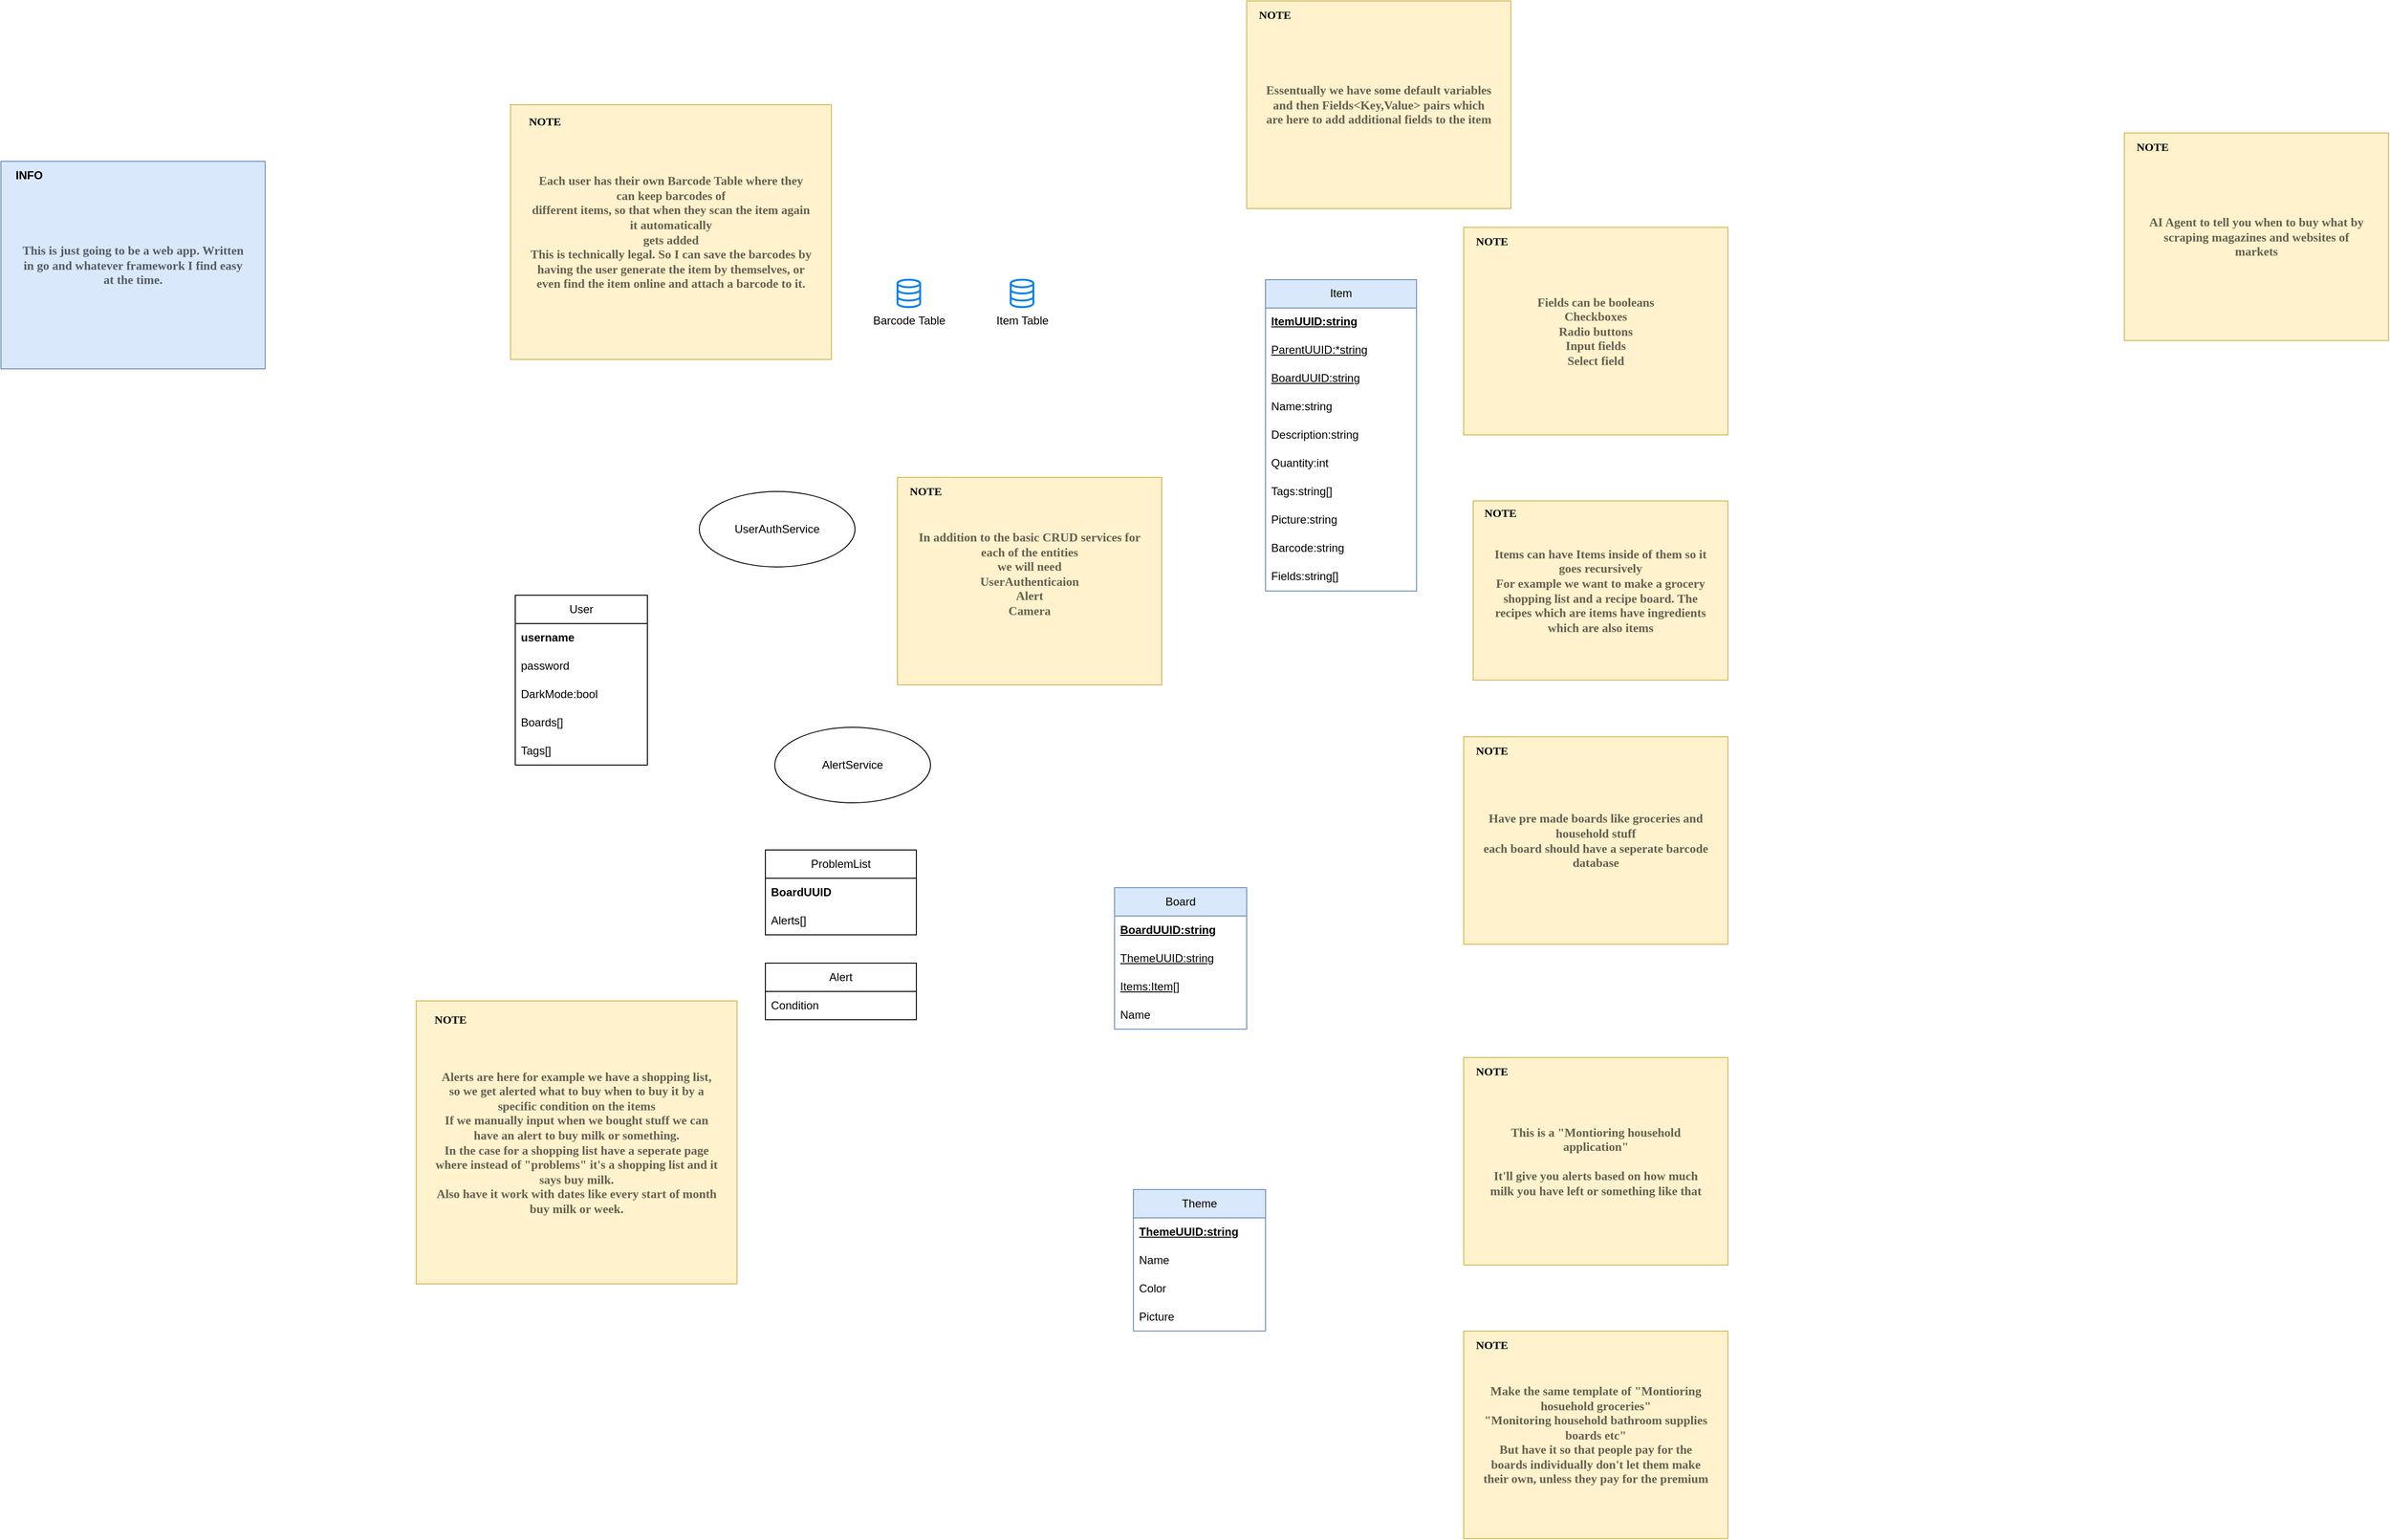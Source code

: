 <mxfile version="22.1.22" type="embed">
  <diagram name="Page-1" id="vnmwI-xQ0mRfC60lx_vi">
    <mxGraphModel dx="2744" dy="1829" grid="1" gridSize="10" guides="1" tooltips="1" connect="1" arrows="1" fold="1" page="1" pageScale="1" pageWidth="850" pageHeight="1100" math="0" shadow="0">
      <root>
        <mxCell id="0" />
        <mxCell id="1" parent="0" />
        <mxCell id="s_LSaBDmb_ivbx3u3UzG-1" value="User" style="swimlane;fontStyle=0;childLayout=stackLayout;horizontal=1;startSize=30;horizontalStack=0;resizeParent=1;resizeParentMax=0;resizeLast=0;collapsible=1;marginBottom=0;whiteSpace=wrap;html=1;" parent="1" vertex="1">
          <mxGeometry x="-495" y="310" width="140" height="180" as="geometry" />
        </mxCell>
        <mxCell id="s_LSaBDmb_ivbx3u3UzG-2" value="&lt;div&gt;username&lt;/div&gt;" style="text;strokeColor=none;fillColor=none;align=left;verticalAlign=middle;spacingLeft=4;spacingRight=4;overflow=hidden;points=[[0,0.5],[1,0.5]];portConstraint=eastwest;rotatable=0;whiteSpace=wrap;html=1;fontStyle=1" parent="s_LSaBDmb_ivbx3u3UzG-1" vertex="1">
          <mxGeometry y="30" width="140" height="30" as="geometry" />
        </mxCell>
        <mxCell id="s_LSaBDmb_ivbx3u3UzG-3" value="password" style="text;strokeColor=none;fillColor=none;align=left;verticalAlign=middle;spacingLeft=4;spacingRight=4;overflow=hidden;points=[[0,0.5],[1,0.5]];portConstraint=eastwest;rotatable=0;whiteSpace=wrap;html=1;" parent="s_LSaBDmb_ivbx3u3UzG-1" vertex="1">
          <mxGeometry y="60" width="140" height="30" as="geometry" />
        </mxCell>
        <mxCell id="a4jcbPwt1ojCjgaN_IQJ-112" value="DarkMode:bool" style="text;strokeColor=none;fillColor=none;align=left;verticalAlign=middle;spacingLeft=4;spacingRight=4;overflow=hidden;points=[[0,0.5],[1,0.5]];portConstraint=eastwest;rotatable=0;whiteSpace=wrap;html=1;" parent="s_LSaBDmb_ivbx3u3UzG-1" vertex="1">
          <mxGeometry y="90" width="140" height="30" as="geometry" />
        </mxCell>
        <mxCell id="a4jcbPwt1ojCjgaN_IQJ-107" value="Boards[]" style="text;strokeColor=none;fillColor=none;align=left;verticalAlign=middle;spacingLeft=4;spacingRight=4;overflow=hidden;points=[[0,0.5],[1,0.5]];portConstraint=eastwest;rotatable=0;whiteSpace=wrap;html=1;" parent="s_LSaBDmb_ivbx3u3UzG-1" vertex="1">
          <mxGeometry y="120" width="140" height="30" as="geometry" />
        </mxCell>
        <mxCell id="a4jcbPwt1ojCjgaN_IQJ-106" value="Tags[]" style="text;strokeColor=none;fillColor=none;align=left;verticalAlign=middle;spacingLeft=4;spacingRight=4;overflow=hidden;points=[[0,0.5],[1,0.5]];portConstraint=eastwest;rotatable=0;whiteSpace=wrap;html=1;" parent="s_LSaBDmb_ivbx3u3UzG-1" vertex="1">
          <mxGeometry y="150" width="140" height="30" as="geometry" />
        </mxCell>
        <mxCell id="s_LSaBDmb_ivbx3u3UzG-9" value="Item" style="swimlane;fontStyle=0;childLayout=stackLayout;horizontal=1;startSize=30;horizontalStack=0;resizeParent=1;resizeParentMax=0;resizeLast=0;collapsible=1;marginBottom=0;whiteSpace=wrap;html=1;fillColor=#dae8fc;strokeColor=#6c8ebf;" parent="1" vertex="1">
          <mxGeometry x="300" y="-24.55" width="160" height="330" as="geometry" />
        </mxCell>
        <mxCell id="a4jcbPwt1ojCjgaN_IQJ-91" value="&lt;b&gt;ItemUUID:string&lt;/b&gt;" style="text;strokeColor=none;fillColor=none;align=left;verticalAlign=middle;spacingLeft=4;spacingRight=4;overflow=hidden;points=[[0,0.5],[1,0.5]];portConstraint=eastwest;rotatable=0;whiteSpace=wrap;html=1;fontStyle=4" parent="s_LSaBDmb_ivbx3u3UzG-9" vertex="1">
          <mxGeometry y="30" width="160" height="30" as="geometry" />
        </mxCell>
        <mxCell id="14" value="&lt;span&gt;ParentUUID:*string&lt;/span&gt;" style="text;strokeColor=none;fillColor=none;align=left;verticalAlign=middle;spacingLeft=4;spacingRight=4;overflow=hidden;points=[[0,0.5],[1,0.5]];portConstraint=eastwest;rotatable=0;whiteSpace=wrap;html=1;fontStyle=4" parent="s_LSaBDmb_ivbx3u3UzG-9" vertex="1">
          <mxGeometry y="60" width="160" height="30" as="geometry" />
        </mxCell>
        <mxCell id="15" value="&lt;span&gt;BoardUUID:string&lt;/span&gt;" style="text;strokeColor=none;fillColor=none;align=left;verticalAlign=middle;spacingLeft=4;spacingRight=4;overflow=hidden;points=[[0,0.5],[1,0.5]];portConstraint=eastwest;rotatable=0;whiteSpace=wrap;html=1;fontStyle=4" parent="s_LSaBDmb_ivbx3u3UzG-9" vertex="1">
          <mxGeometry y="90" width="160" height="30" as="geometry" />
        </mxCell>
        <mxCell id="16" value="&lt;span&gt;Name:string&lt;/span&gt;" style="text;strokeColor=none;fillColor=none;align=left;verticalAlign=middle;spacingLeft=4;spacingRight=4;overflow=hidden;points=[[0,0.5],[1,0.5]];portConstraint=eastwest;rotatable=0;whiteSpace=wrap;html=1;fontStyle=0" parent="s_LSaBDmb_ivbx3u3UzG-9" vertex="1">
          <mxGeometry y="120" width="160" height="30" as="geometry" />
        </mxCell>
        <mxCell id="17" value="&lt;span&gt;Description:string&lt;/span&gt;" style="text;strokeColor=none;fillColor=none;align=left;verticalAlign=middle;spacingLeft=4;spacingRight=4;overflow=hidden;points=[[0,0.5],[1,0.5]];portConstraint=eastwest;rotatable=0;whiteSpace=wrap;html=1;fontStyle=0" parent="s_LSaBDmb_ivbx3u3UzG-9" vertex="1">
          <mxGeometry y="150" width="160" height="30" as="geometry" />
        </mxCell>
        <mxCell id="18" value="&lt;span&gt;Quantity:int&lt;/span&gt;" style="text;strokeColor=none;fillColor=none;align=left;verticalAlign=middle;spacingLeft=4;spacingRight=4;overflow=hidden;points=[[0,0.5],[1,0.5]];portConstraint=eastwest;rotatable=0;whiteSpace=wrap;html=1;fontStyle=0" parent="s_LSaBDmb_ivbx3u3UzG-9" vertex="1">
          <mxGeometry y="180" width="160" height="30" as="geometry" />
        </mxCell>
        <mxCell id="19" value="&lt;span&gt;Tags:string[]&lt;/span&gt;" style="text;strokeColor=none;fillColor=none;align=left;verticalAlign=middle;spacingLeft=4;spacingRight=4;overflow=hidden;points=[[0,0.5],[1,0.5]];portConstraint=eastwest;rotatable=0;whiteSpace=wrap;html=1;fontStyle=0" parent="s_LSaBDmb_ivbx3u3UzG-9" vertex="1">
          <mxGeometry y="210" width="160" height="30" as="geometry" />
        </mxCell>
        <mxCell id="20" value="&lt;span&gt;Picture:string&lt;/span&gt;" style="text;strokeColor=none;fillColor=none;align=left;verticalAlign=middle;spacingLeft=4;spacingRight=4;overflow=hidden;points=[[0,0.5],[1,0.5]];portConstraint=eastwest;rotatable=0;whiteSpace=wrap;html=1;fontStyle=0" parent="s_LSaBDmb_ivbx3u3UzG-9" vertex="1">
          <mxGeometry y="240" width="160" height="30" as="geometry" />
        </mxCell>
        <mxCell id="21" value="&lt;span&gt;Barcode:string&lt;/span&gt;" style="text;strokeColor=none;fillColor=none;align=left;verticalAlign=middle;spacingLeft=4;spacingRight=4;overflow=hidden;points=[[0,0.5],[1,0.5]];portConstraint=eastwest;rotatable=0;whiteSpace=wrap;html=1;fontStyle=0" parent="s_LSaBDmb_ivbx3u3UzG-9" vertex="1">
          <mxGeometry y="270" width="160" height="30" as="geometry" />
        </mxCell>
        <mxCell id="22" value="&lt;span&gt;Fields:string[]&lt;/span&gt;" style="text;strokeColor=none;fillColor=none;align=left;verticalAlign=middle;spacingLeft=4;spacingRight=4;overflow=hidden;points=[[0,0.5],[1,0.5]];portConstraint=eastwest;rotatable=0;whiteSpace=wrap;html=1;fontStyle=0" parent="s_LSaBDmb_ivbx3u3UzG-9" vertex="1">
          <mxGeometry y="300" width="160" height="30" as="geometry" />
        </mxCell>
        <mxCell id="a4jcbPwt1ojCjgaN_IQJ-14" value="Each user has their own Barcode Table where they can keep barcodes of &lt;br&gt;different items, so that when they scan the item again it automatically &lt;br&gt;&lt;div&gt;gets added&lt;/div&gt;&lt;div&gt;This is technically legal. So I can save the barcodes by having the user generate the item by themselves, or even find the item online and attach a barcode to it.&lt;/div&gt;" style="rounded=0;whiteSpace=wrap;html=1;fillColor=#fff2cc;strokeColor=#d6b656;align=center;fillStyle=auto;shadow=0;glass=0;fontSize=13;fontStyle=1;labelPosition=center;verticalLabelPosition=middle;verticalAlign=middle;fontColor=default;textOpacity=60;spacing=20;spacingTop=0;spacingBottom=0;spacingLeft=0;fontFamily=Monaspace Argon;fontSource=https%3A%2F%2Fonline-fonts.com%2Ffonts%2Fmonaspace-argon;collapsible=0;container=1;portConstraint=none;autosize=0;fixedWidth=0;resizable=1;" parent="1" vertex="1">
          <mxGeometry x="-500" y="-210" width="340" height="270" as="geometry" />
        </mxCell>
        <mxCell id="a4jcbPwt1ojCjgaN_IQJ-15" value="&lt;div align=&quot;center&quot;&gt;&lt;b&gt;&lt;font data-font-src=&quot;https://online-fonts.com/fonts/monaspace-argon&quot; face=&quot;Monaspace Argon&quot;&gt;&lt;span&gt;NOTE&lt;/span&gt;&lt;/font&gt;&lt;/b&gt;&lt;/div&gt;" style="text;html=1;align=center;verticalAlign=middle;whiteSpace=wrap;rounded=0;fontStyle=0" parent="a4jcbPwt1ojCjgaN_IQJ-14" vertex="1">
          <mxGeometry width="72.857" height="36.818" as="geometry" />
        </mxCell>
        <mxCell id="a4jcbPwt1ojCjgaN_IQJ-16" value="&lt;div&gt;Fields can be booleans&lt;/div&gt;&lt;div&gt;Checkboxes&lt;/div&gt;&lt;div&gt;Radio buttons&lt;/div&gt;&lt;div&gt;Input fields&lt;/div&gt;&lt;div&gt;Select field&lt;/div&gt;" style="rounded=0;whiteSpace=wrap;html=1;fillColor=#fff2cc;strokeColor=#d6b656;align=center;fillStyle=auto;shadow=0;glass=0;fontSize=13;fontStyle=1;labelPosition=center;verticalLabelPosition=middle;verticalAlign=middle;fontColor=default;textOpacity=60;spacing=20;spacingTop=0;spacingBottom=0;spacingLeft=0;fontFamily=Monaspace Argon;fontSource=https%3A%2F%2Fonline-fonts.com%2Ffonts%2Fmonaspace-argon;collapsible=0;container=1;portConstraint=none;autosize=0;fixedWidth=0;resizable=1;" parent="1" vertex="1">
          <mxGeometry x="510" y="-80" width="280" height="220" as="geometry" />
        </mxCell>
        <mxCell id="a4jcbPwt1ojCjgaN_IQJ-17" value="&lt;div align=&quot;center&quot;&gt;&lt;b&gt;&lt;font data-font-src=&quot;https://online-fonts.com/fonts/monaspace-argon&quot; face=&quot;Monaspace Argon&quot;&gt;&lt;span&gt;NOTE&lt;/span&gt;&lt;/font&gt;&lt;/b&gt;&lt;/div&gt;" style="text;html=1;align=center;verticalAlign=middle;whiteSpace=wrap;rounded=0;fontStyle=0" parent="a4jcbPwt1ojCjgaN_IQJ-16" vertex="1">
          <mxGeometry width="60" height="30" as="geometry" />
        </mxCell>
        <mxCell id="s_LSaBDmb_ivbx3u3UzG-32" value="Barcode Table" style="html=1;verticalLabelPosition=bottom;align=center;labelBackgroundColor=#ffffff;verticalAlign=top;strokeWidth=2;strokeColor=#0080F0;shadow=0;dashed=0;shape=mxgraph.ios7.icons.data;" parent="1" vertex="1">
          <mxGeometry x="-90" y="-24.55" width="24" height="29.1" as="geometry" />
        </mxCell>
        <mxCell id="a4jcbPwt1ojCjgaN_IQJ-20" value="&lt;div&gt;Items can have Items inside of them so it goes recursively&lt;/div&gt;&lt;div&gt;For example we want to make a grocery shopping list and a recipe board. The recipes which are items have ingredients which are also items&lt;/div&gt;" style="rounded=0;whiteSpace=wrap;html=1;fillColor=#fff2cc;strokeColor=#d6b656;align=center;fillStyle=auto;shadow=0;glass=0;fontSize=13;fontStyle=1;labelPosition=center;verticalLabelPosition=middle;verticalAlign=middle;fontColor=default;textOpacity=60;spacing=20;spacingTop=0;spacingBottom=0;spacingLeft=0;fontFamily=Monaspace Argon;fontSource=https%3A%2F%2Fonline-fonts.com%2Ffonts%2Fmonaspace-argon;collapsible=0;container=1;portConstraint=none;autosize=0;fixedWidth=0;resizable=1;" parent="1" vertex="1">
          <mxGeometry x="520" y="210" width="270" height="190" as="geometry" />
        </mxCell>
        <mxCell id="a4jcbPwt1ojCjgaN_IQJ-21" value="&lt;div align=&quot;center&quot;&gt;&lt;b&gt;&lt;font data-font-src=&quot;https://online-fonts.com/fonts/monaspace-argon&quot; face=&quot;Monaspace Argon&quot;&gt;&lt;span&gt;NOTE&lt;/span&gt;&lt;/font&gt;&lt;/b&gt;&lt;/div&gt;" style="text;html=1;align=center;verticalAlign=middle;whiteSpace=wrap;rounded=0;fontStyle=0" parent="a4jcbPwt1ojCjgaN_IQJ-20" vertex="1">
          <mxGeometry width="57.857" height="25.909" as="geometry" />
        </mxCell>
        <mxCell id="a4jcbPwt1ojCjgaN_IQJ-22" value="&lt;div&gt;Have pre made boards like groceries and household stuff&lt;/div&gt;&lt;div&gt;each board should have a seperate barcode database&lt;/div&gt;" style="rounded=0;whiteSpace=wrap;html=1;fillColor=#fff2cc;strokeColor=#d6b656;align=center;fillStyle=auto;shadow=0;glass=0;fontSize=13;fontStyle=1;labelPosition=center;verticalLabelPosition=middle;verticalAlign=middle;fontColor=default;textOpacity=60;spacing=20;spacingTop=0;spacingBottom=0;spacingLeft=0;fontFamily=Monaspace Argon;fontSource=https%3A%2F%2Fonline-fonts.com%2Ffonts%2Fmonaspace-argon;collapsible=0;container=1;portConstraint=none;autosize=0;fixedWidth=0;resizable=1;" parent="1" vertex="1">
          <mxGeometry x="510" y="460" width="280" height="220" as="geometry" />
        </mxCell>
        <mxCell id="a4jcbPwt1ojCjgaN_IQJ-23" value="&lt;div align=&quot;center&quot;&gt;&lt;b&gt;&lt;font data-font-src=&quot;https://online-fonts.com/fonts/monaspace-argon&quot; face=&quot;Monaspace Argon&quot;&gt;&lt;span&gt;NOTE&lt;/span&gt;&lt;/font&gt;&lt;/b&gt;&lt;/div&gt;" style="text;html=1;align=center;verticalAlign=middle;whiteSpace=wrap;rounded=0;fontStyle=0" parent="a4jcbPwt1ojCjgaN_IQJ-22" vertex="1">
          <mxGeometry width="60" height="30" as="geometry" />
        </mxCell>
        <mxCell id="a4jcbPwt1ojCjgaN_IQJ-35" value="UserAuthService" style="ellipse;whiteSpace=wrap;html=1;" parent="1" vertex="1">
          <mxGeometry x="-300" y="200" width="165" height="80" as="geometry" />
        </mxCell>
        <mxCell id="a4jcbPwt1ojCjgaN_IQJ-53" value="AI Agent to tell you when to buy what by scraping magazines and websites of markets" style="rounded=0;whiteSpace=wrap;html=1;fillColor=#fff2cc;strokeColor=#d6b656;align=center;fillStyle=auto;shadow=0;glass=0;fontSize=13;fontStyle=1;labelPosition=center;verticalLabelPosition=middle;verticalAlign=middle;fontColor=default;textOpacity=60;spacing=20;spacingTop=0;spacingBottom=0;spacingLeft=0;fontFamily=Monaspace Argon;fontSource=https%3A%2F%2Fonline-fonts.com%2Ffonts%2Fmonaspace-argon;collapsible=0;container=1;portConstraint=none;autosize=0;fixedWidth=0;resizable=1;" parent="1" vertex="1">
          <mxGeometry x="1210" y="-180" width="280" height="220" as="geometry" />
        </mxCell>
        <mxCell id="a4jcbPwt1ojCjgaN_IQJ-54" value="&lt;div align=&quot;center&quot;&gt;&lt;b&gt;&lt;font data-font-src=&quot;https://online-fonts.com/fonts/monaspace-argon&quot; face=&quot;Monaspace Argon&quot;&gt;&lt;span&gt;NOTE&lt;/span&gt;&lt;/font&gt;&lt;/b&gt;&lt;/div&gt;" style="text;html=1;align=center;verticalAlign=middle;whiteSpace=wrap;rounded=0;fontStyle=0" parent="a4jcbPwt1ojCjgaN_IQJ-53" vertex="1">
          <mxGeometry width="60" height="30" as="geometry" />
        </mxCell>
        <mxCell id="a4jcbPwt1ojCjgaN_IQJ-65" value="&lt;div&gt;This is a &quot;Montioring household application&quot;&lt;/div&gt;&lt;br&gt;It&#39;ll give you alerts based on how much milk you have left or something like that" style="rounded=0;whiteSpace=wrap;html=1;fillColor=#fff2cc;strokeColor=#d6b656;align=center;fillStyle=auto;shadow=0;glass=0;fontSize=13;fontStyle=1;labelPosition=center;verticalLabelPosition=middle;verticalAlign=middle;fontColor=default;textOpacity=60;spacing=20;spacingTop=0;spacingBottom=0;spacingLeft=0;fontFamily=Monaspace Argon;fontSource=https%3A%2F%2Fonline-fonts.com%2Ffonts%2Fmonaspace-argon;collapsible=0;container=1;portConstraint=none;autosize=0;fixedWidth=0;resizable=1;" parent="1" vertex="1">
          <mxGeometry x="510" y="800" width="280" height="220" as="geometry" />
        </mxCell>
        <mxCell id="a4jcbPwt1ojCjgaN_IQJ-66" value="&lt;div align=&quot;center&quot;&gt;&lt;b&gt;&lt;font data-font-src=&quot;https://online-fonts.com/fonts/monaspace-argon&quot; face=&quot;Monaspace Argon&quot;&gt;&lt;span&gt;NOTE&lt;/span&gt;&lt;/font&gt;&lt;/b&gt;&lt;/div&gt;" style="text;html=1;align=center;verticalAlign=middle;whiteSpace=wrap;rounded=0;fontStyle=0" parent="a4jcbPwt1ojCjgaN_IQJ-65" vertex="1">
          <mxGeometry width="60" height="30" as="geometry" />
        </mxCell>
        <mxCell id="a4jcbPwt1ojCjgaN_IQJ-69" value="Make the same template of &quot;Montioring hosuehold groceries&quot;&lt;br&gt;&quot;Monitoring household bathroom supplies boards etc&quot;&lt;br&gt;But have it so that people pay for the boards individually don&#39;t let them make their own, unless they pay for the premium" style="rounded=0;whiteSpace=wrap;html=1;fillColor=#fff2cc;strokeColor=#d6b656;align=center;fillStyle=auto;shadow=0;glass=0;fontSize=13;fontStyle=1;labelPosition=center;verticalLabelPosition=middle;verticalAlign=middle;fontColor=default;textOpacity=60;spacing=20;spacingTop=0;spacingBottom=0;spacingLeft=0;fontFamily=Monaspace Argon;fontSource=https%3A%2F%2Fonline-fonts.com%2Ffonts%2Fmonaspace-argon;collapsible=0;container=1;portConstraint=none;autosize=0;fixedWidth=0;resizable=1;" parent="1" vertex="1">
          <mxGeometry x="510" y="1090" width="280" height="220" as="geometry" />
        </mxCell>
        <mxCell id="a4jcbPwt1ojCjgaN_IQJ-70" value="&lt;div align=&quot;center&quot;&gt;&lt;b&gt;&lt;font data-font-src=&quot;https://online-fonts.com/fonts/monaspace-argon&quot; face=&quot;Monaspace Argon&quot;&gt;&lt;span&gt;NOTE&lt;/span&gt;&lt;/font&gt;&lt;/b&gt;&lt;/div&gt;" style="text;html=1;align=center;verticalAlign=middle;whiteSpace=wrap;rounded=0;fontStyle=0" parent="a4jcbPwt1ojCjgaN_IQJ-69" vertex="1">
          <mxGeometry width="60" height="30" as="geometry" />
        </mxCell>
        <mxCell id="a4jcbPwt1ojCjgaN_IQJ-74" value="ProblemList" style="swimlane;fontStyle=0;childLayout=stackLayout;horizontal=1;startSize=30;horizontalStack=0;resizeParent=1;resizeParentMax=0;resizeLast=0;collapsible=1;marginBottom=0;whiteSpace=wrap;html=1;" parent="1" vertex="1">
          <mxGeometry x="-230" y="580" width="160" height="90" as="geometry" />
        </mxCell>
        <mxCell id="a4jcbPwt1ojCjgaN_IQJ-75" value="BoardUUID" style="text;strokeColor=none;fillColor=none;align=left;verticalAlign=middle;spacingLeft=4;spacingRight=4;overflow=hidden;points=[[0,0.5],[1,0.5]];portConstraint=eastwest;rotatable=0;whiteSpace=wrap;html=1;fontStyle=1" parent="a4jcbPwt1ojCjgaN_IQJ-74" vertex="1">
          <mxGeometry y="30" width="160" height="30" as="geometry" />
        </mxCell>
        <mxCell id="a4jcbPwt1ojCjgaN_IQJ-80" value="Alerts[]" style="text;strokeColor=none;fillColor=none;align=left;verticalAlign=middle;spacingLeft=4;spacingRight=4;overflow=hidden;points=[[0,0.5],[1,0.5]];portConstraint=eastwest;rotatable=0;whiteSpace=wrap;html=1;" parent="a4jcbPwt1ojCjgaN_IQJ-74" vertex="1">
          <mxGeometry y="60" width="160" height="30" as="geometry" />
        </mxCell>
        <mxCell id="a4jcbPwt1ojCjgaN_IQJ-81" value="Alert" style="swimlane;fontStyle=0;childLayout=stackLayout;horizontal=1;startSize=30;horizontalStack=0;resizeParent=1;resizeParentMax=0;resizeLast=0;collapsible=1;marginBottom=0;whiteSpace=wrap;html=1;" parent="1" vertex="1">
          <mxGeometry x="-230" y="700" width="160" height="60" as="geometry" />
        </mxCell>
        <mxCell id="a4jcbPwt1ojCjgaN_IQJ-82" value="&lt;div&gt;Condition&lt;/div&gt;" style="text;strokeColor=none;fillColor=none;align=left;verticalAlign=middle;spacingLeft=4;spacingRight=4;overflow=hidden;points=[[0,0.5],[1,0.5]];portConstraint=eastwest;rotatable=0;whiteSpace=wrap;html=1;" parent="a4jcbPwt1ojCjgaN_IQJ-81" vertex="1">
          <mxGeometry y="30" width="160" height="30" as="geometry" />
        </mxCell>
        <mxCell id="a4jcbPwt1ojCjgaN_IQJ-84" value="Alerts are here for example we have a shopping list,&lt;br&gt;so we get alerted what to buy when to buy it by a specific condition on the items&lt;br&gt;&lt;div&gt;If we manually input when we bought stuff we can have an alert to buy milk or something.&lt;/div&gt;&lt;div&gt;In the case for a shopping list have a seperate page where instead of &quot;problems&quot; it&#39;s a shopping list and it says buy milk.&lt;/div&gt;&lt;div&gt;Also have it work with dates like every start of month buy milk or week.&lt;/div&gt;" style="rounded=0;whiteSpace=wrap;html=1;fillColor=#fff2cc;strokeColor=#d6b656;align=center;fillStyle=auto;shadow=0;glass=0;fontSize=13;fontStyle=1;labelPosition=center;verticalLabelPosition=middle;verticalAlign=middle;fontColor=default;textOpacity=60;spacing=20;spacingTop=0;spacingBottom=0;spacingLeft=0;fontFamily=Monaspace Argon;fontSource=https%3A%2F%2Fonline-fonts.com%2Ffonts%2Fmonaspace-argon;collapsible=0;container=1;portConstraint=none;autosize=0;fixedWidth=0;resizable=1;" parent="1" vertex="1">
          <mxGeometry x="-600" y="740" width="340" height="300" as="geometry" />
        </mxCell>
        <mxCell id="a4jcbPwt1ojCjgaN_IQJ-85" value="&lt;div align=&quot;center&quot;&gt;&lt;b&gt;&lt;font data-font-src=&quot;https://online-fonts.com/fonts/monaspace-argon&quot; face=&quot;Monaspace Argon&quot;&gt;&lt;span&gt;NOTE&lt;/span&gt;&lt;/font&gt;&lt;/b&gt;&lt;/div&gt;" style="text;html=1;align=center;verticalAlign=middle;whiteSpace=wrap;rounded=0;fontStyle=0" parent="a4jcbPwt1ojCjgaN_IQJ-84" vertex="1">
          <mxGeometry width="72.857" height="40.909" as="geometry" />
        </mxCell>
        <mxCell id="WZIUG7Mhky3QRmYVXI-O-8" value="AlertService" style="ellipse;whiteSpace=wrap;html=1;" parent="1" vertex="1">
          <mxGeometry x="-220" y="450" width="165" height="80" as="geometry" />
        </mxCell>
        <mxCell id="WZIUG7Mhky3QRmYVXI-O-20" value="Item Table" style="html=1;verticalLabelPosition=bottom;align=center;labelBackgroundColor=#ffffff;verticalAlign=top;strokeWidth=2;strokeColor=#0080F0;shadow=0;dashed=0;shape=mxgraph.ios7.icons.data;" parent="1" vertex="1">
          <mxGeometry x="30" y="-24.55" width="24" height="29.1" as="geometry" />
        </mxCell>
        <mxCell id="WZIUG7Mhky3QRmYVXI-O-33" value="Essentually we have some default variables and then Fields&amp;lt;Key,Value&amp;gt; pairs which are here to add additional fields to the item" style="rounded=0;whiteSpace=wrap;html=1;fillColor=#fff2cc;strokeColor=#d6b656;align=center;fillStyle=auto;shadow=0;glass=0;fontSize=13;fontStyle=1;labelPosition=center;verticalLabelPosition=middle;verticalAlign=middle;fontColor=default;textOpacity=60;spacing=20;spacingTop=0;spacingBottom=0;spacingLeft=0;fontFamily=Monaspace Argon;fontSource=https%3A%2F%2Fonline-fonts.com%2Ffonts%2Fmonaspace-argon;collapsible=0;container=1;portConstraint=none;autosize=0;fixedWidth=0;resizable=1;" parent="1" vertex="1">
          <mxGeometry x="280" y="-320" width="280" height="220" as="geometry" />
        </mxCell>
        <mxCell id="WZIUG7Mhky3QRmYVXI-O-34" value="&lt;div align=&quot;center&quot;&gt;&lt;b&gt;&lt;font data-font-src=&quot;https://online-fonts.com/fonts/monaspace-argon&quot; face=&quot;Monaspace Argon&quot;&gt;&lt;span&gt;NOTE&lt;/span&gt;&lt;/font&gt;&lt;/b&gt;&lt;/div&gt;" style="text;html=1;align=center;verticalAlign=middle;whiteSpace=wrap;rounded=0;fontStyle=0" parent="WZIUG7Mhky3QRmYVXI-O-33" vertex="1">
          <mxGeometry width="60" height="30" as="geometry" />
        </mxCell>
        <mxCell id="WZIUG7Mhky3QRmYVXI-O-36" value="&lt;div&gt;In addition to the basic CRUD services for each of the entities&lt;/div&gt;&lt;div&gt;we will need &lt;br&gt;UserAuthenticaion&lt;/div&gt;&lt;div&gt;Alert&lt;/div&gt;&lt;div&gt;Camera&lt;/div&gt;&lt;div&gt;&lt;br&gt;&lt;/div&gt;" style="rounded=0;whiteSpace=wrap;html=1;fillColor=#fff2cc;strokeColor=#d6b656;align=center;fillStyle=auto;shadow=0;glass=0;fontSize=13;fontStyle=1;labelPosition=center;verticalLabelPosition=middle;verticalAlign=middle;fontColor=default;textOpacity=60;spacing=20;spacingTop=0;spacingBottom=0;spacingLeft=0;fontFamily=Monaspace Argon;fontSource=https%3A%2F%2Fonline-fonts.com%2Ffonts%2Fmonaspace-argon;collapsible=0;container=1;portConstraint=none;autosize=0;fixedWidth=0;resizable=1;" parent="1" vertex="1">
          <mxGeometry x="-90" y="185" width="280" height="220" as="geometry" />
        </mxCell>
        <mxCell id="WZIUG7Mhky3QRmYVXI-O-37" value="&lt;div align=&quot;center&quot;&gt;&lt;b&gt;&lt;font data-font-src=&quot;https://online-fonts.com/fonts/monaspace-argon&quot; face=&quot;Monaspace Argon&quot;&gt;&lt;span&gt;NOTE&lt;/span&gt;&lt;/font&gt;&lt;/b&gt;&lt;/div&gt;" style="text;html=1;align=center;verticalAlign=middle;whiteSpace=wrap;rounded=0;fontStyle=0" parent="WZIUG7Mhky3QRmYVXI-O-36" vertex="1">
          <mxGeometry width="60" height="30" as="geometry" />
        </mxCell>
        <mxCell id="WZIUG7Mhky3QRmYVXI-O-40" value="This is just going to be a web app. Written in go and whatever framework I find easy at the time." style="rounded=0;whiteSpace=wrap;html=1;fillColor=#dae8fc;strokeColor=#6c8ebf;align=center;fillStyle=auto;shadow=0;glass=0;fontSize=13;fontStyle=1;labelPosition=center;verticalLabelPosition=middle;verticalAlign=middle;textOpacity=60;spacing=20;spacingTop=0;spacingBottom=0;spacingLeft=0;fontFamily=Monaspace Argon;fontSource=https%3A%2F%2Fonline-fonts.com%2Ffonts%2Fmonaspace-argon;collapsible=0;container=1;portConstraint=none;autosize=0;fixedWidth=0;resizable=1;" parent="1" vertex="1">
          <mxGeometry x="-1040" y="-150" width="280" height="220" as="geometry" />
        </mxCell>
        <mxCell id="WZIUG7Mhky3QRmYVXI-O-41" value="INFO" style="text;html=1;align=center;verticalAlign=middle;whiteSpace=wrap;rounded=0;fontStyle=1" parent="WZIUG7Mhky3QRmYVXI-O-40" vertex="1">
          <mxGeometry width="60" height="30" as="geometry" />
        </mxCell>
        <mxCell id="3" value="Board" style="swimlane;fontStyle=0;childLayout=stackLayout;horizontal=1;startSize=30;horizontalStack=0;resizeParent=1;resizeParentMax=0;resizeLast=0;collapsible=1;marginBottom=0;whiteSpace=wrap;html=1;fillColor=#dae8fc;strokeColor=#6c8ebf;" parent="1" vertex="1">
          <mxGeometry x="140" y="620" width="140" height="150" as="geometry" />
        </mxCell>
        <mxCell id="9" value="&lt;b&gt;BoardUUID:string&lt;/b&gt;" style="text;strokeColor=none;fillColor=none;align=left;verticalAlign=middle;spacingLeft=4;spacingRight=4;overflow=hidden;points=[[0,0.5],[1,0.5]];portConstraint=eastwest;rotatable=0;whiteSpace=wrap;html=1;fontStyle=4" parent="3" vertex="1">
          <mxGeometry y="30" width="140" height="30" as="geometry" />
        </mxCell>
        <mxCell id="10" value="ThemeUUID:string" style="text;strokeColor=none;fillColor=none;align=left;verticalAlign=middle;spacingLeft=4;spacingRight=4;overflow=hidden;points=[[0,0.5],[1,0.5]];portConstraint=eastwest;rotatable=0;whiteSpace=wrap;html=1;fontStyle=4" parent="3" vertex="1">
          <mxGeometry y="60" width="140" height="30" as="geometry" />
        </mxCell>
        <mxCell id="12" value="Items:Item[]" style="text;strokeColor=none;fillColor=none;align=left;verticalAlign=middle;spacingLeft=4;spacingRight=4;overflow=hidden;points=[[0,0.5],[1,0.5]];portConstraint=eastwest;rotatable=0;whiteSpace=wrap;html=1;fontStyle=4" parent="3" vertex="1">
          <mxGeometry y="90" width="140" height="30" as="geometry" />
        </mxCell>
        <mxCell id="13" value="Name" style="text;strokeColor=none;fillColor=none;align=left;verticalAlign=middle;spacingLeft=4;spacingRight=4;overflow=hidden;points=[[0,0.5],[1,0.5]];portConstraint=eastwest;rotatable=0;whiteSpace=wrap;html=1;fontStyle=0" parent="3" vertex="1">
          <mxGeometry y="120" width="140" height="30" as="geometry" />
        </mxCell>
        <mxCell id="23" value="Theme" style="swimlane;fontStyle=0;childLayout=stackLayout;horizontal=1;startSize=30;horizontalStack=0;resizeParent=1;resizeParentMax=0;resizeLast=0;collapsible=1;marginBottom=0;whiteSpace=wrap;html=1;fillColor=#dae8fc;strokeColor=#6c8ebf;" vertex="1" parent="1">
          <mxGeometry x="160" y="940" width="140" height="150" as="geometry" />
        </mxCell>
        <mxCell id="24" value="&lt;b&gt;ThemeUUID:string&lt;/b&gt;" style="text;strokeColor=none;fillColor=none;align=left;verticalAlign=middle;spacingLeft=4;spacingRight=4;overflow=hidden;points=[[0,0.5],[1,0.5]];portConstraint=eastwest;rotatable=0;whiteSpace=wrap;html=1;fontStyle=4" vertex="1" parent="23">
          <mxGeometry y="30" width="140" height="30" as="geometry" />
        </mxCell>
        <mxCell id="25" value="Name" style="text;strokeColor=none;fillColor=none;align=left;verticalAlign=middle;spacingLeft=4;spacingRight=4;overflow=hidden;points=[[0,0.5],[1,0.5]];portConstraint=eastwest;rotatable=0;whiteSpace=wrap;html=1;fontStyle=0" vertex="1" parent="23">
          <mxGeometry y="60" width="140" height="30" as="geometry" />
        </mxCell>
        <mxCell id="26" value="Color" style="text;strokeColor=none;fillColor=none;align=left;verticalAlign=middle;spacingLeft=4;spacingRight=4;overflow=hidden;points=[[0,0.5],[1,0.5]];portConstraint=eastwest;rotatable=0;whiteSpace=wrap;html=1;fontStyle=0" vertex="1" parent="23">
          <mxGeometry y="90" width="140" height="30" as="geometry" />
        </mxCell>
        <mxCell id="27" value="Picture" style="text;strokeColor=none;fillColor=none;align=left;verticalAlign=middle;spacingLeft=4;spacingRight=4;overflow=hidden;points=[[0,0.5],[1,0.5]];portConstraint=eastwest;rotatable=0;whiteSpace=wrap;html=1;fontStyle=0" vertex="1" parent="23">
          <mxGeometry y="120" width="140" height="30" as="geometry" />
        </mxCell>
      </root>
    </mxGraphModel>
  </diagram>
</mxfile>

